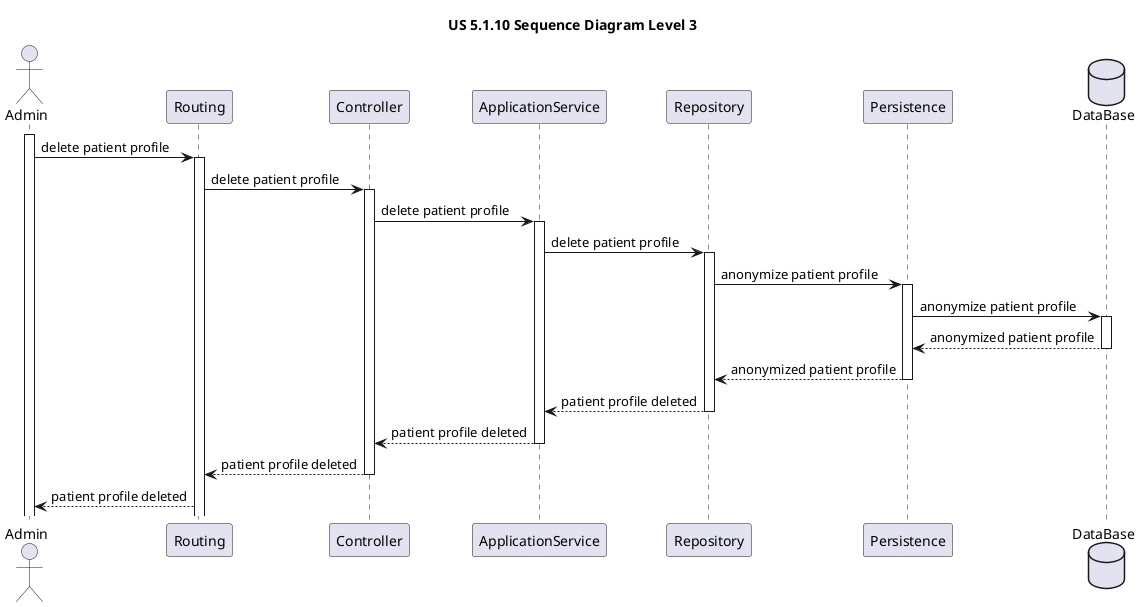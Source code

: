 @startuml

title US 5.1.10 Sequence Diagram Level 3

actor Admin
participant Routing
participant Controller
participant ApplicationService
participant Repository
participant Persistence
database DataBase

activate Admin

Admin -> Routing: delete patient profile

activate Routing

Routing -> Controller: delete patient profile

activate Controller

Controller -> ApplicationService: delete patient profile
activate ApplicationService

ApplicationService -> Repository: delete patient profile
activate Repository

Repository -> Persistence:anonymize patient profile
activate Persistence

Persistence ->DataBase:anonymize patient profile
activate DataBase

DataBase -->Persistence: anonymized patient profile
deactivate DataBase

Persistence --> Repository:anonymized patient profile
deactivate Persistence


Repository --> ApplicationService: patient profile deleted
deactivate Repository

ApplicationService --> Controller: patient profile deleted

deactivate ApplicationService

Controller --> Routing: patient profile deleted

deactivate Controller

Routing --> Admin: patient profile deleted

@enduml